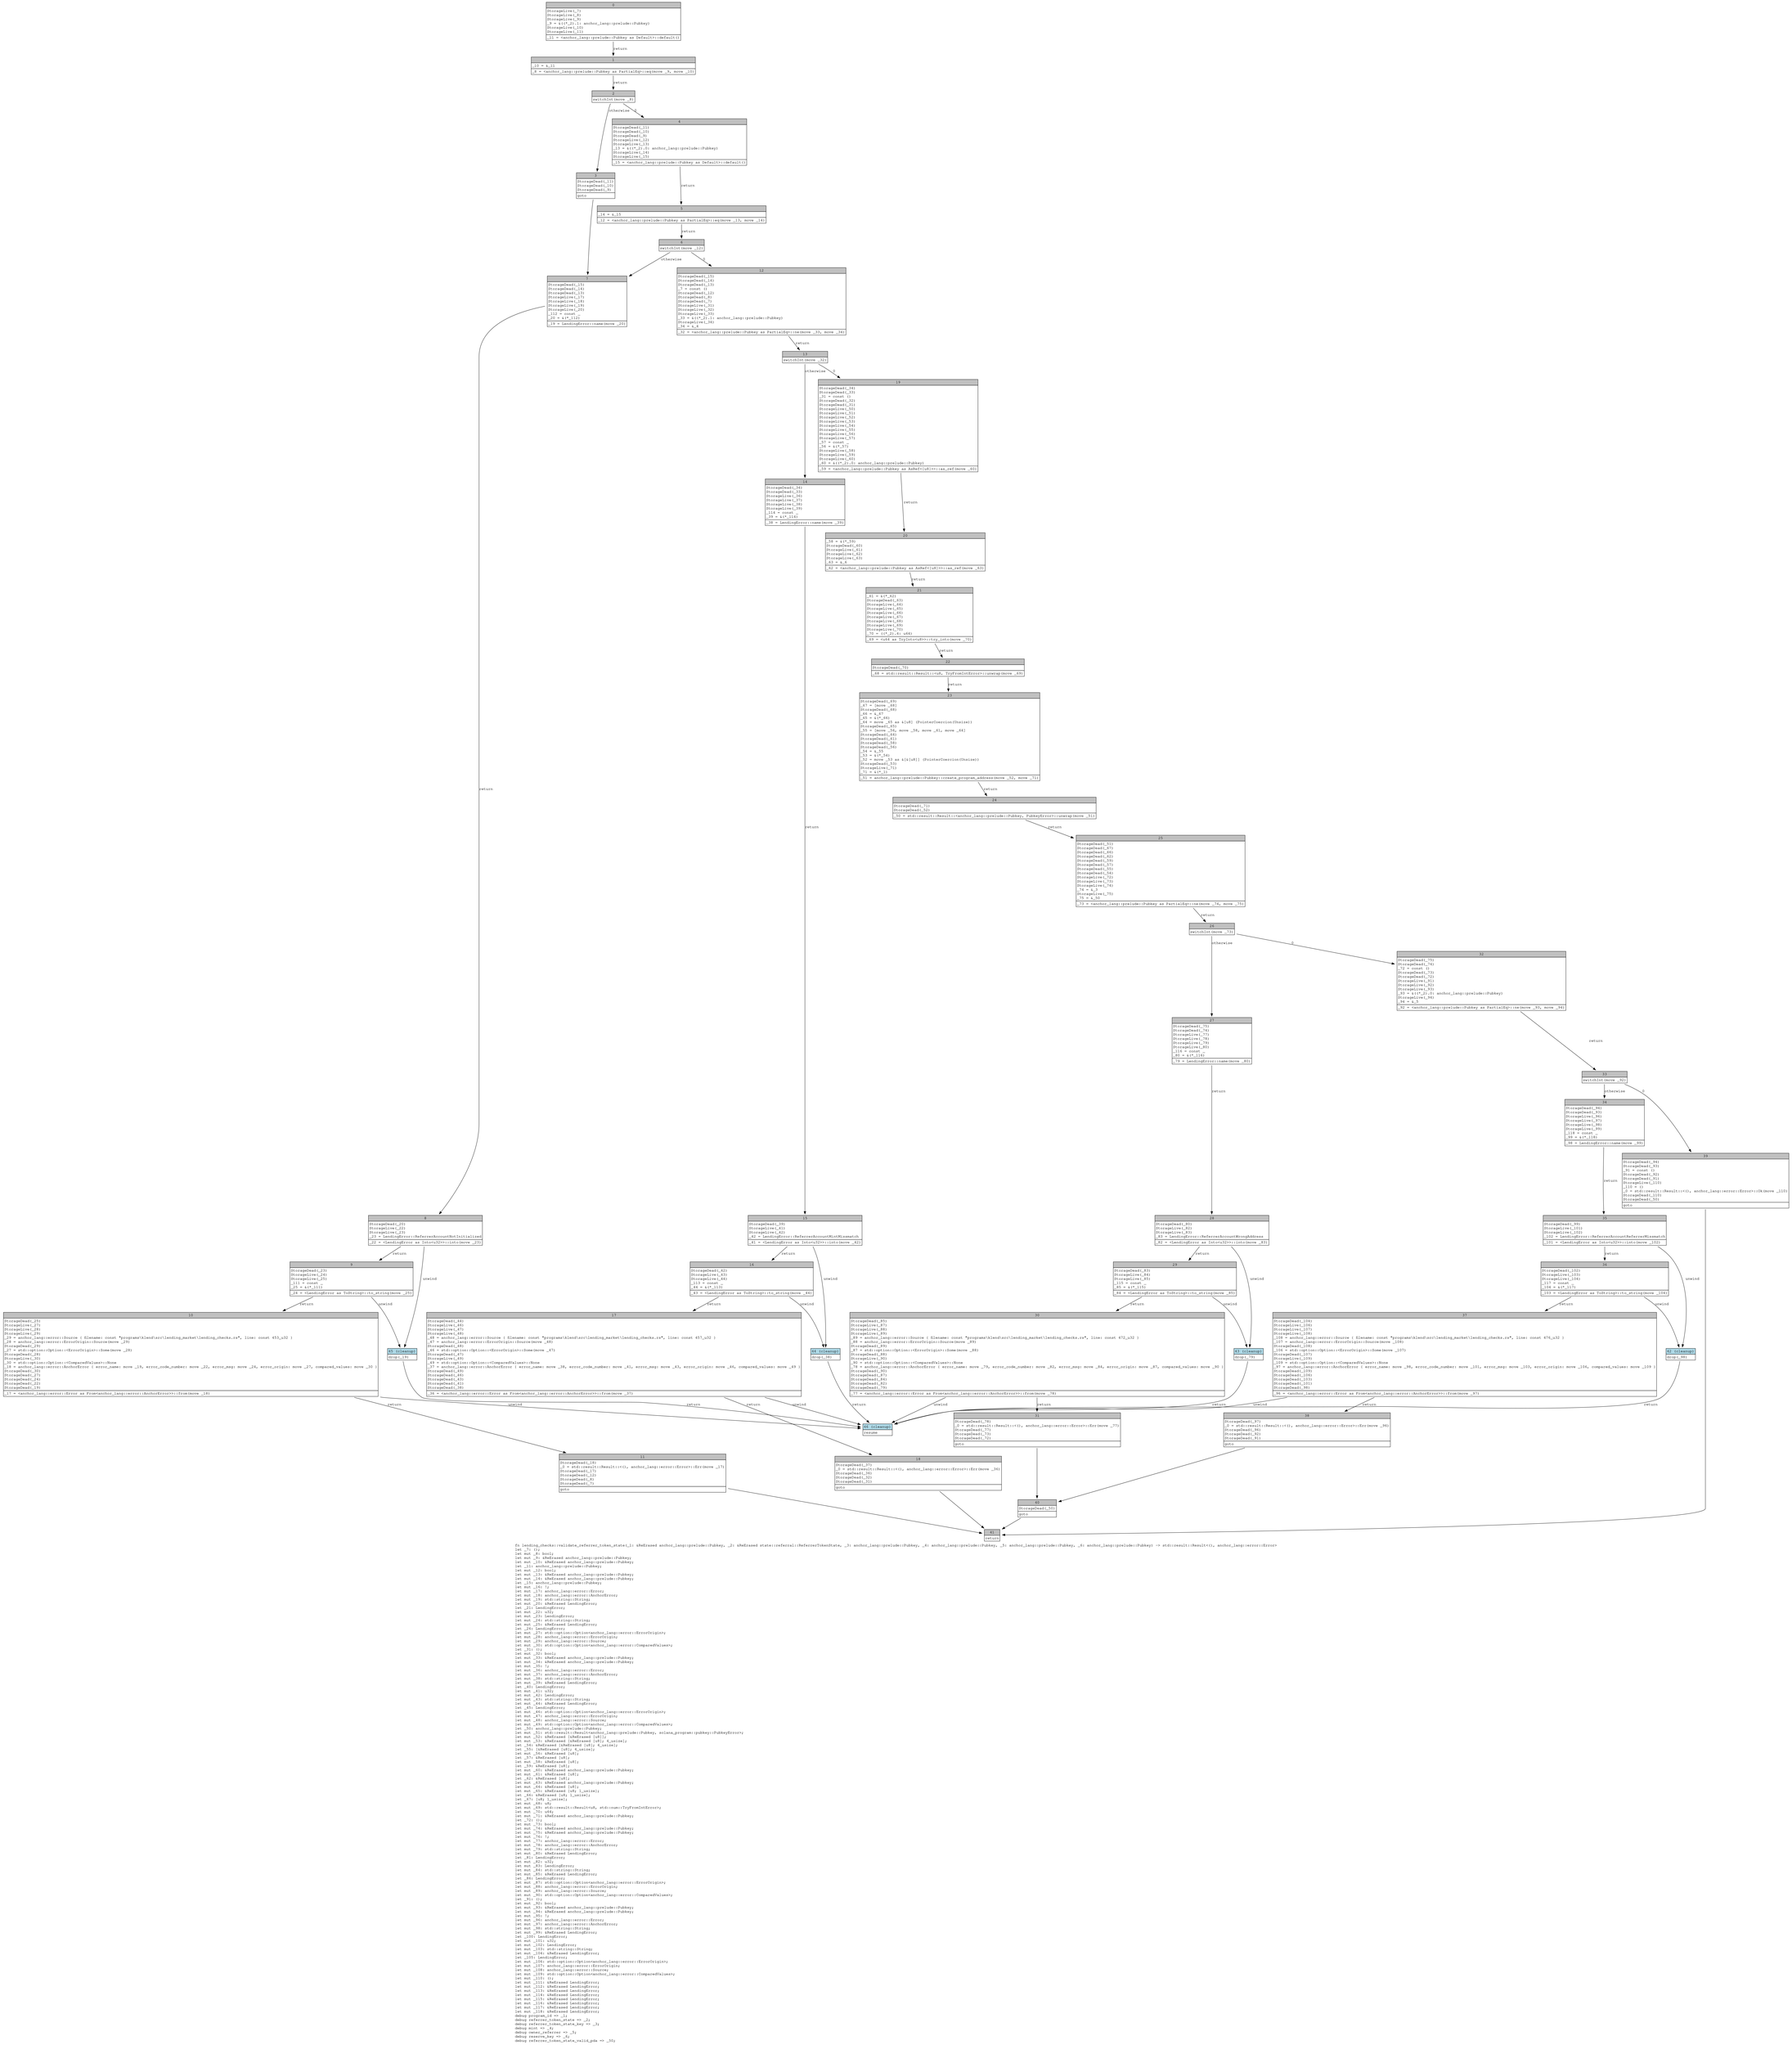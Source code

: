 digraph Mir_0_1195 {
    graph [fontname="Courier, monospace"];
    node [fontname="Courier, monospace"];
    edge [fontname="Courier, monospace"];
    label=<fn lending_checks::validate_referrer_token_state(_1: &amp;ReErased anchor_lang::prelude::Pubkey, _2: &amp;ReErased state::referral::ReferrerTokenState, _3: anchor_lang::prelude::Pubkey, _4: anchor_lang::prelude::Pubkey, _5: anchor_lang::prelude::Pubkey, _6: anchor_lang::prelude::Pubkey) -&gt; std::result::Result&lt;(), anchor_lang::error::Error&gt;<br align="left"/>let _7: ();<br align="left"/>let mut _8: bool;<br align="left"/>let mut _9: &amp;ReErased anchor_lang::prelude::Pubkey;<br align="left"/>let mut _10: &amp;ReErased anchor_lang::prelude::Pubkey;<br align="left"/>let _11: anchor_lang::prelude::Pubkey;<br align="left"/>let mut _12: bool;<br align="left"/>let mut _13: &amp;ReErased anchor_lang::prelude::Pubkey;<br align="left"/>let mut _14: &amp;ReErased anchor_lang::prelude::Pubkey;<br align="left"/>let _15: anchor_lang::prelude::Pubkey;<br align="left"/>let mut _16: !;<br align="left"/>let mut _17: anchor_lang::error::Error;<br align="left"/>let mut _18: anchor_lang::error::AnchorError;<br align="left"/>let mut _19: std::string::String;<br align="left"/>let mut _20: &amp;ReErased LendingError;<br align="left"/>let _21: LendingError;<br align="left"/>let mut _22: u32;<br align="left"/>let mut _23: LendingError;<br align="left"/>let mut _24: std::string::String;<br align="left"/>let mut _25: &amp;ReErased LendingError;<br align="left"/>let _26: LendingError;<br align="left"/>let mut _27: std::option::Option&lt;anchor_lang::error::ErrorOrigin&gt;;<br align="left"/>let mut _28: anchor_lang::error::ErrorOrigin;<br align="left"/>let mut _29: anchor_lang::error::Source;<br align="left"/>let mut _30: std::option::Option&lt;anchor_lang::error::ComparedValues&gt;;<br align="left"/>let _31: ();<br align="left"/>let mut _32: bool;<br align="left"/>let mut _33: &amp;ReErased anchor_lang::prelude::Pubkey;<br align="left"/>let mut _34: &amp;ReErased anchor_lang::prelude::Pubkey;<br align="left"/>let mut _35: !;<br align="left"/>let mut _36: anchor_lang::error::Error;<br align="left"/>let mut _37: anchor_lang::error::AnchorError;<br align="left"/>let mut _38: std::string::String;<br align="left"/>let mut _39: &amp;ReErased LendingError;<br align="left"/>let _40: LendingError;<br align="left"/>let mut _41: u32;<br align="left"/>let mut _42: LendingError;<br align="left"/>let mut _43: std::string::String;<br align="left"/>let mut _44: &amp;ReErased LendingError;<br align="left"/>let _45: LendingError;<br align="left"/>let mut _46: std::option::Option&lt;anchor_lang::error::ErrorOrigin&gt;;<br align="left"/>let mut _47: anchor_lang::error::ErrorOrigin;<br align="left"/>let mut _48: anchor_lang::error::Source;<br align="left"/>let mut _49: std::option::Option&lt;anchor_lang::error::ComparedValues&gt;;<br align="left"/>let _50: anchor_lang::prelude::Pubkey;<br align="left"/>let mut _51: std::result::Result&lt;anchor_lang::prelude::Pubkey, solana_program::pubkey::PubkeyError&gt;;<br align="left"/>let mut _52: &amp;ReErased [&amp;ReErased [u8]];<br align="left"/>let mut _53: &amp;ReErased [&amp;ReErased [u8]; 4_usize];<br align="left"/>let _54: &amp;ReErased [&amp;ReErased [u8]; 4_usize];<br align="left"/>let _55: [&amp;ReErased [u8]; 4_usize];<br align="left"/>let mut _56: &amp;ReErased [u8];<br align="left"/>let _57: &amp;ReErased [u8];<br align="left"/>let mut _58: &amp;ReErased [u8];<br align="left"/>let _59: &amp;ReErased [u8];<br align="left"/>let mut _60: &amp;ReErased anchor_lang::prelude::Pubkey;<br align="left"/>let mut _61: &amp;ReErased [u8];<br align="left"/>let _62: &amp;ReErased [u8];<br align="left"/>let mut _63: &amp;ReErased anchor_lang::prelude::Pubkey;<br align="left"/>let mut _64: &amp;ReErased [u8];<br align="left"/>let mut _65: &amp;ReErased [u8; 1_usize];<br align="left"/>let _66: &amp;ReErased [u8; 1_usize];<br align="left"/>let _67: [u8; 1_usize];<br align="left"/>let mut _68: u8;<br align="left"/>let mut _69: std::result::Result&lt;u8, std::num::TryFromIntError&gt;;<br align="left"/>let mut _70: u64;<br align="left"/>let mut _71: &amp;ReErased anchor_lang::prelude::Pubkey;<br align="left"/>let _72: ();<br align="left"/>let mut _73: bool;<br align="left"/>let mut _74: &amp;ReErased anchor_lang::prelude::Pubkey;<br align="left"/>let mut _75: &amp;ReErased anchor_lang::prelude::Pubkey;<br align="left"/>let mut _76: !;<br align="left"/>let mut _77: anchor_lang::error::Error;<br align="left"/>let mut _78: anchor_lang::error::AnchorError;<br align="left"/>let mut _79: std::string::String;<br align="left"/>let mut _80: &amp;ReErased LendingError;<br align="left"/>let _81: LendingError;<br align="left"/>let mut _82: u32;<br align="left"/>let mut _83: LendingError;<br align="left"/>let mut _84: std::string::String;<br align="left"/>let mut _85: &amp;ReErased LendingError;<br align="left"/>let _86: LendingError;<br align="left"/>let mut _87: std::option::Option&lt;anchor_lang::error::ErrorOrigin&gt;;<br align="left"/>let mut _88: anchor_lang::error::ErrorOrigin;<br align="left"/>let mut _89: anchor_lang::error::Source;<br align="left"/>let mut _90: std::option::Option&lt;anchor_lang::error::ComparedValues&gt;;<br align="left"/>let _91: ();<br align="left"/>let mut _92: bool;<br align="left"/>let mut _93: &amp;ReErased anchor_lang::prelude::Pubkey;<br align="left"/>let mut _94: &amp;ReErased anchor_lang::prelude::Pubkey;<br align="left"/>let mut _95: !;<br align="left"/>let mut _96: anchor_lang::error::Error;<br align="left"/>let mut _97: anchor_lang::error::AnchorError;<br align="left"/>let mut _98: std::string::String;<br align="left"/>let mut _99: &amp;ReErased LendingError;<br align="left"/>let _100: LendingError;<br align="left"/>let mut _101: u32;<br align="left"/>let mut _102: LendingError;<br align="left"/>let mut _103: std::string::String;<br align="left"/>let mut _104: &amp;ReErased LendingError;<br align="left"/>let _105: LendingError;<br align="left"/>let mut _106: std::option::Option&lt;anchor_lang::error::ErrorOrigin&gt;;<br align="left"/>let mut _107: anchor_lang::error::ErrorOrigin;<br align="left"/>let mut _108: anchor_lang::error::Source;<br align="left"/>let mut _109: std::option::Option&lt;anchor_lang::error::ComparedValues&gt;;<br align="left"/>let mut _110: ();<br align="left"/>let mut _111: &amp;ReErased LendingError;<br align="left"/>let mut _112: &amp;ReErased LendingError;<br align="left"/>let mut _113: &amp;ReErased LendingError;<br align="left"/>let mut _114: &amp;ReErased LendingError;<br align="left"/>let mut _115: &amp;ReErased LendingError;<br align="left"/>let mut _116: &amp;ReErased LendingError;<br align="left"/>let mut _117: &amp;ReErased LendingError;<br align="left"/>let mut _118: &amp;ReErased LendingError;<br align="left"/>debug program_id =&gt; _1;<br align="left"/>debug referrer_token_state =&gt; _2;<br align="left"/>debug referrer_token_state_key =&gt; _3;<br align="left"/>debug mint =&gt; _4;<br align="left"/>debug owner_referrer =&gt; _5;<br align="left"/>debug reserve_key =&gt; _6;<br align="left"/>debug referrer_token_state_valid_pda =&gt; _50;<br align="left"/>>;
    bb0__0_1195 [shape="none", label=<<table border="0" cellborder="1" cellspacing="0"><tr><td bgcolor="gray" align="center" colspan="1">0</td></tr><tr><td align="left" balign="left">StorageLive(_7)<br/>StorageLive(_8)<br/>StorageLive(_9)<br/>_9 = &amp;((*_2).1: anchor_lang::prelude::Pubkey)<br/>StorageLive(_10)<br/>StorageLive(_11)<br/></td></tr><tr><td align="left">_11 = &lt;anchor_lang::prelude::Pubkey as Default&gt;::default()</td></tr></table>>];
    bb1__0_1195 [shape="none", label=<<table border="0" cellborder="1" cellspacing="0"><tr><td bgcolor="gray" align="center" colspan="1">1</td></tr><tr><td align="left" balign="left">_10 = &amp;_11<br/></td></tr><tr><td align="left">_8 = &lt;anchor_lang::prelude::Pubkey as PartialEq&gt;::eq(move _9, move _10)</td></tr></table>>];
    bb2__0_1195 [shape="none", label=<<table border="0" cellborder="1" cellspacing="0"><tr><td bgcolor="gray" align="center" colspan="1">2</td></tr><tr><td align="left">switchInt(move _8)</td></tr></table>>];
    bb3__0_1195 [shape="none", label=<<table border="0" cellborder="1" cellspacing="0"><tr><td bgcolor="gray" align="center" colspan="1">3</td></tr><tr><td align="left" balign="left">StorageDead(_11)<br/>StorageDead(_10)<br/>StorageDead(_9)<br/></td></tr><tr><td align="left">goto</td></tr></table>>];
    bb4__0_1195 [shape="none", label=<<table border="0" cellborder="1" cellspacing="0"><tr><td bgcolor="gray" align="center" colspan="1">4</td></tr><tr><td align="left" balign="left">StorageDead(_11)<br/>StorageDead(_10)<br/>StorageDead(_9)<br/>StorageLive(_12)<br/>StorageLive(_13)<br/>_13 = &amp;((*_2).0: anchor_lang::prelude::Pubkey)<br/>StorageLive(_14)<br/>StorageLive(_15)<br/></td></tr><tr><td align="left">_15 = &lt;anchor_lang::prelude::Pubkey as Default&gt;::default()</td></tr></table>>];
    bb5__0_1195 [shape="none", label=<<table border="0" cellborder="1" cellspacing="0"><tr><td bgcolor="gray" align="center" colspan="1">5</td></tr><tr><td align="left" balign="left">_14 = &amp;_15<br/></td></tr><tr><td align="left">_12 = &lt;anchor_lang::prelude::Pubkey as PartialEq&gt;::eq(move _13, move _14)</td></tr></table>>];
    bb6__0_1195 [shape="none", label=<<table border="0" cellborder="1" cellspacing="0"><tr><td bgcolor="gray" align="center" colspan="1">6</td></tr><tr><td align="left">switchInt(move _12)</td></tr></table>>];
    bb7__0_1195 [shape="none", label=<<table border="0" cellborder="1" cellspacing="0"><tr><td bgcolor="gray" align="center" colspan="1">7</td></tr><tr><td align="left" balign="left">StorageDead(_15)<br/>StorageDead(_14)<br/>StorageDead(_13)<br/>StorageLive(_17)<br/>StorageLive(_18)<br/>StorageLive(_19)<br/>StorageLive(_20)<br/>_112 = const _<br/>_20 = &amp;(*_112)<br/></td></tr><tr><td align="left">_19 = LendingError::name(move _20)</td></tr></table>>];
    bb8__0_1195 [shape="none", label=<<table border="0" cellborder="1" cellspacing="0"><tr><td bgcolor="gray" align="center" colspan="1">8</td></tr><tr><td align="left" balign="left">StorageDead(_20)<br/>StorageLive(_22)<br/>StorageLive(_23)<br/>_23 = LendingError::ReferrerAccountNotInitialized<br/></td></tr><tr><td align="left">_22 = &lt;LendingError as Into&lt;u32&gt;&gt;::into(move _23)</td></tr></table>>];
    bb9__0_1195 [shape="none", label=<<table border="0" cellborder="1" cellspacing="0"><tr><td bgcolor="gray" align="center" colspan="1">9</td></tr><tr><td align="left" balign="left">StorageDead(_23)<br/>StorageLive(_24)<br/>StorageLive(_25)<br/>_111 = const _<br/>_25 = &amp;(*_111)<br/></td></tr><tr><td align="left">_24 = &lt;LendingError as ToString&gt;::to_string(move _25)</td></tr></table>>];
    bb10__0_1195 [shape="none", label=<<table border="0" cellborder="1" cellspacing="0"><tr><td bgcolor="gray" align="center" colspan="1">10</td></tr><tr><td align="left" balign="left">StorageDead(_25)<br/>StorageLive(_27)<br/>StorageLive(_28)<br/>StorageLive(_29)<br/>_29 = anchor_lang::error::Source { filename: const &quot;programs\\klend\\src\\lending_market\\lending_checks.rs&quot;, line: const 453_u32 }<br/>_28 = anchor_lang::error::ErrorOrigin::Source(move _29)<br/>StorageDead(_29)<br/>_27 = std::option::Option::&lt;ErrorOrigin&gt;::Some(move _28)<br/>StorageDead(_28)<br/>StorageLive(_30)<br/>_30 = std::option::Option::&lt;ComparedValues&gt;::None<br/>_18 = anchor_lang::error::AnchorError { error_name: move _19, error_code_number: move _22, error_msg: move _24, error_origin: move _27, compared_values: move _30 }<br/>StorageDead(_30)<br/>StorageDead(_27)<br/>StorageDead(_24)<br/>StorageDead(_22)<br/>StorageDead(_19)<br/></td></tr><tr><td align="left">_17 = &lt;anchor_lang::error::Error as From&lt;anchor_lang::error::AnchorError&gt;&gt;::from(move _18)</td></tr></table>>];
    bb11__0_1195 [shape="none", label=<<table border="0" cellborder="1" cellspacing="0"><tr><td bgcolor="gray" align="center" colspan="1">11</td></tr><tr><td align="left" balign="left">StorageDead(_18)<br/>_0 = std::result::Result::&lt;(), anchor_lang::error::Error&gt;::Err(move _17)<br/>StorageDead(_17)<br/>StorageDead(_12)<br/>StorageDead(_8)<br/>StorageDead(_7)<br/></td></tr><tr><td align="left">goto</td></tr></table>>];
    bb12__0_1195 [shape="none", label=<<table border="0" cellborder="1" cellspacing="0"><tr><td bgcolor="gray" align="center" colspan="1">12</td></tr><tr><td align="left" balign="left">StorageDead(_15)<br/>StorageDead(_14)<br/>StorageDead(_13)<br/>_7 = const ()<br/>StorageDead(_12)<br/>StorageDead(_8)<br/>StorageDead(_7)<br/>StorageLive(_31)<br/>StorageLive(_32)<br/>StorageLive(_33)<br/>_33 = &amp;((*_2).1: anchor_lang::prelude::Pubkey)<br/>StorageLive(_34)<br/>_34 = &amp;_4<br/></td></tr><tr><td align="left">_32 = &lt;anchor_lang::prelude::Pubkey as PartialEq&gt;::ne(move _33, move _34)</td></tr></table>>];
    bb13__0_1195 [shape="none", label=<<table border="0" cellborder="1" cellspacing="0"><tr><td bgcolor="gray" align="center" colspan="1">13</td></tr><tr><td align="left">switchInt(move _32)</td></tr></table>>];
    bb14__0_1195 [shape="none", label=<<table border="0" cellborder="1" cellspacing="0"><tr><td bgcolor="gray" align="center" colspan="1">14</td></tr><tr><td align="left" balign="left">StorageDead(_34)<br/>StorageDead(_33)<br/>StorageLive(_36)<br/>StorageLive(_37)<br/>StorageLive(_38)<br/>StorageLive(_39)<br/>_114 = const _<br/>_39 = &amp;(*_114)<br/></td></tr><tr><td align="left">_38 = LendingError::name(move _39)</td></tr></table>>];
    bb15__0_1195 [shape="none", label=<<table border="0" cellborder="1" cellspacing="0"><tr><td bgcolor="gray" align="center" colspan="1">15</td></tr><tr><td align="left" balign="left">StorageDead(_39)<br/>StorageLive(_41)<br/>StorageLive(_42)<br/>_42 = LendingError::ReferrerAccountMintMissmatch<br/></td></tr><tr><td align="left">_41 = &lt;LendingError as Into&lt;u32&gt;&gt;::into(move _42)</td></tr></table>>];
    bb16__0_1195 [shape="none", label=<<table border="0" cellborder="1" cellspacing="0"><tr><td bgcolor="gray" align="center" colspan="1">16</td></tr><tr><td align="left" balign="left">StorageDead(_42)<br/>StorageLive(_43)<br/>StorageLive(_44)<br/>_113 = const _<br/>_44 = &amp;(*_113)<br/></td></tr><tr><td align="left">_43 = &lt;LendingError as ToString&gt;::to_string(move _44)</td></tr></table>>];
    bb17__0_1195 [shape="none", label=<<table border="0" cellborder="1" cellspacing="0"><tr><td bgcolor="gray" align="center" colspan="1">17</td></tr><tr><td align="left" balign="left">StorageDead(_44)<br/>StorageLive(_46)<br/>StorageLive(_47)<br/>StorageLive(_48)<br/>_48 = anchor_lang::error::Source { filename: const &quot;programs\\klend\\src\\lending_market\\lending_checks.rs&quot;, line: const 457_u32 }<br/>_47 = anchor_lang::error::ErrorOrigin::Source(move _48)<br/>StorageDead(_48)<br/>_46 = std::option::Option::&lt;ErrorOrigin&gt;::Some(move _47)<br/>StorageDead(_47)<br/>StorageLive(_49)<br/>_49 = std::option::Option::&lt;ComparedValues&gt;::None<br/>_37 = anchor_lang::error::AnchorError { error_name: move _38, error_code_number: move _41, error_msg: move _43, error_origin: move _46, compared_values: move _49 }<br/>StorageDead(_49)<br/>StorageDead(_46)<br/>StorageDead(_43)<br/>StorageDead(_41)<br/>StorageDead(_38)<br/></td></tr><tr><td align="left">_36 = &lt;anchor_lang::error::Error as From&lt;anchor_lang::error::AnchorError&gt;&gt;::from(move _37)</td></tr></table>>];
    bb18__0_1195 [shape="none", label=<<table border="0" cellborder="1" cellspacing="0"><tr><td bgcolor="gray" align="center" colspan="1">18</td></tr><tr><td align="left" balign="left">StorageDead(_37)<br/>_0 = std::result::Result::&lt;(), anchor_lang::error::Error&gt;::Err(move _36)<br/>StorageDead(_36)<br/>StorageDead(_32)<br/>StorageDead(_31)<br/></td></tr><tr><td align="left">goto</td></tr></table>>];
    bb19__0_1195 [shape="none", label=<<table border="0" cellborder="1" cellspacing="0"><tr><td bgcolor="gray" align="center" colspan="1">19</td></tr><tr><td align="left" balign="left">StorageDead(_34)<br/>StorageDead(_33)<br/>_31 = const ()<br/>StorageDead(_32)<br/>StorageDead(_31)<br/>StorageLive(_50)<br/>StorageLive(_51)<br/>StorageLive(_52)<br/>StorageLive(_53)<br/>StorageLive(_54)<br/>StorageLive(_55)<br/>StorageLive(_56)<br/>StorageLive(_57)<br/>_57 = const _<br/>_56 = &amp;(*_57)<br/>StorageLive(_58)<br/>StorageLive(_59)<br/>StorageLive(_60)<br/>_60 = &amp;((*_2).0: anchor_lang::prelude::Pubkey)<br/></td></tr><tr><td align="left">_59 = &lt;anchor_lang::prelude::Pubkey as AsRef&lt;[u8]&gt;&gt;::as_ref(move _60)</td></tr></table>>];
    bb20__0_1195 [shape="none", label=<<table border="0" cellborder="1" cellspacing="0"><tr><td bgcolor="gray" align="center" colspan="1">20</td></tr><tr><td align="left" balign="left">_58 = &amp;(*_59)<br/>StorageDead(_60)<br/>StorageLive(_61)<br/>StorageLive(_62)<br/>StorageLive(_63)<br/>_63 = &amp;_6<br/></td></tr><tr><td align="left">_62 = &lt;anchor_lang::prelude::Pubkey as AsRef&lt;[u8]&gt;&gt;::as_ref(move _63)</td></tr></table>>];
    bb21__0_1195 [shape="none", label=<<table border="0" cellborder="1" cellspacing="0"><tr><td bgcolor="gray" align="center" colspan="1">21</td></tr><tr><td align="left" balign="left">_61 = &amp;(*_62)<br/>StorageDead(_63)<br/>StorageLive(_64)<br/>StorageLive(_65)<br/>StorageLive(_66)<br/>StorageLive(_67)<br/>StorageLive(_68)<br/>StorageLive(_69)<br/>StorageLive(_70)<br/>_70 = ((*_2).4: u64)<br/></td></tr><tr><td align="left">_69 = &lt;u64 as TryInto&lt;u8&gt;&gt;::try_into(move _70)</td></tr></table>>];
    bb22__0_1195 [shape="none", label=<<table border="0" cellborder="1" cellspacing="0"><tr><td bgcolor="gray" align="center" colspan="1">22</td></tr><tr><td align="left" balign="left">StorageDead(_70)<br/></td></tr><tr><td align="left">_68 = std::result::Result::&lt;u8, TryFromIntError&gt;::unwrap(move _69)</td></tr></table>>];
    bb23__0_1195 [shape="none", label=<<table border="0" cellborder="1" cellspacing="0"><tr><td bgcolor="gray" align="center" colspan="1">23</td></tr><tr><td align="left" balign="left">StorageDead(_69)<br/>_67 = [move _68]<br/>StorageDead(_68)<br/>_66 = &amp;_67<br/>_65 = &amp;(*_66)<br/>_64 = move _65 as &amp;[u8] (PointerCoercion(Unsize))<br/>StorageDead(_65)<br/>_55 = [move _56, move _58, move _61, move _64]<br/>StorageDead(_64)<br/>StorageDead(_61)<br/>StorageDead(_58)<br/>StorageDead(_56)<br/>_54 = &amp;_55<br/>_53 = &amp;(*_54)<br/>_52 = move _53 as &amp;[&amp;[u8]] (PointerCoercion(Unsize))<br/>StorageDead(_53)<br/>StorageLive(_71)<br/>_71 = &amp;(*_1)<br/></td></tr><tr><td align="left">_51 = anchor_lang::prelude::Pubkey::create_program_address(move _52, move _71)</td></tr></table>>];
    bb24__0_1195 [shape="none", label=<<table border="0" cellborder="1" cellspacing="0"><tr><td bgcolor="gray" align="center" colspan="1">24</td></tr><tr><td align="left" balign="left">StorageDead(_71)<br/>StorageDead(_52)<br/></td></tr><tr><td align="left">_50 = std::result::Result::&lt;anchor_lang::prelude::Pubkey, PubkeyError&gt;::unwrap(move _51)</td></tr></table>>];
    bb25__0_1195 [shape="none", label=<<table border="0" cellborder="1" cellspacing="0"><tr><td bgcolor="gray" align="center" colspan="1">25</td></tr><tr><td align="left" balign="left">StorageDead(_51)<br/>StorageDead(_67)<br/>StorageDead(_66)<br/>StorageDead(_62)<br/>StorageDead(_59)<br/>StorageDead(_57)<br/>StorageDead(_55)<br/>StorageDead(_54)<br/>StorageLive(_72)<br/>StorageLive(_73)<br/>StorageLive(_74)<br/>_74 = &amp;_3<br/>StorageLive(_75)<br/>_75 = &amp;_50<br/></td></tr><tr><td align="left">_73 = &lt;anchor_lang::prelude::Pubkey as PartialEq&gt;::ne(move _74, move _75)</td></tr></table>>];
    bb26__0_1195 [shape="none", label=<<table border="0" cellborder="1" cellspacing="0"><tr><td bgcolor="gray" align="center" colspan="1">26</td></tr><tr><td align="left">switchInt(move _73)</td></tr></table>>];
    bb27__0_1195 [shape="none", label=<<table border="0" cellborder="1" cellspacing="0"><tr><td bgcolor="gray" align="center" colspan="1">27</td></tr><tr><td align="left" balign="left">StorageDead(_75)<br/>StorageDead(_74)<br/>StorageLive(_77)<br/>StorageLive(_78)<br/>StorageLive(_79)<br/>StorageLive(_80)<br/>_116 = const _<br/>_80 = &amp;(*_116)<br/></td></tr><tr><td align="left">_79 = LendingError::name(move _80)</td></tr></table>>];
    bb28__0_1195 [shape="none", label=<<table border="0" cellborder="1" cellspacing="0"><tr><td bgcolor="gray" align="center" colspan="1">28</td></tr><tr><td align="left" balign="left">StorageDead(_80)<br/>StorageLive(_82)<br/>StorageLive(_83)<br/>_83 = LendingError::ReferrerAccountWrongAddress<br/></td></tr><tr><td align="left">_82 = &lt;LendingError as Into&lt;u32&gt;&gt;::into(move _83)</td></tr></table>>];
    bb29__0_1195 [shape="none", label=<<table border="0" cellborder="1" cellspacing="0"><tr><td bgcolor="gray" align="center" colspan="1">29</td></tr><tr><td align="left" balign="left">StorageDead(_83)<br/>StorageLive(_84)<br/>StorageLive(_85)<br/>_115 = const _<br/>_85 = &amp;(*_115)<br/></td></tr><tr><td align="left">_84 = &lt;LendingError as ToString&gt;::to_string(move _85)</td></tr></table>>];
    bb30__0_1195 [shape="none", label=<<table border="0" cellborder="1" cellspacing="0"><tr><td bgcolor="gray" align="center" colspan="1">30</td></tr><tr><td align="left" balign="left">StorageDead(_85)<br/>StorageLive(_87)<br/>StorageLive(_88)<br/>StorageLive(_89)<br/>_89 = anchor_lang::error::Source { filename: const &quot;programs\\klend\\src\\lending_market\\lending_checks.rs&quot;, line: const 472_u32 }<br/>_88 = anchor_lang::error::ErrorOrigin::Source(move _89)<br/>StorageDead(_89)<br/>_87 = std::option::Option::&lt;ErrorOrigin&gt;::Some(move _88)<br/>StorageDead(_88)<br/>StorageLive(_90)<br/>_90 = std::option::Option::&lt;ComparedValues&gt;::None<br/>_78 = anchor_lang::error::AnchorError { error_name: move _79, error_code_number: move _82, error_msg: move _84, error_origin: move _87, compared_values: move _90 }<br/>StorageDead(_90)<br/>StorageDead(_87)<br/>StorageDead(_84)<br/>StorageDead(_82)<br/>StorageDead(_79)<br/></td></tr><tr><td align="left">_77 = &lt;anchor_lang::error::Error as From&lt;anchor_lang::error::AnchorError&gt;&gt;::from(move _78)</td></tr></table>>];
    bb31__0_1195 [shape="none", label=<<table border="0" cellborder="1" cellspacing="0"><tr><td bgcolor="gray" align="center" colspan="1">31</td></tr><tr><td align="left" balign="left">StorageDead(_78)<br/>_0 = std::result::Result::&lt;(), anchor_lang::error::Error&gt;::Err(move _77)<br/>StorageDead(_77)<br/>StorageDead(_73)<br/>StorageDead(_72)<br/></td></tr><tr><td align="left">goto</td></tr></table>>];
    bb32__0_1195 [shape="none", label=<<table border="0" cellborder="1" cellspacing="0"><tr><td bgcolor="gray" align="center" colspan="1">32</td></tr><tr><td align="left" balign="left">StorageDead(_75)<br/>StorageDead(_74)<br/>_72 = const ()<br/>StorageDead(_73)<br/>StorageDead(_72)<br/>StorageLive(_91)<br/>StorageLive(_92)<br/>StorageLive(_93)<br/>_93 = &amp;((*_2).0: anchor_lang::prelude::Pubkey)<br/>StorageLive(_94)<br/>_94 = &amp;_5<br/></td></tr><tr><td align="left">_92 = &lt;anchor_lang::prelude::Pubkey as PartialEq&gt;::ne(move _93, move _94)</td></tr></table>>];
    bb33__0_1195 [shape="none", label=<<table border="0" cellborder="1" cellspacing="0"><tr><td bgcolor="gray" align="center" colspan="1">33</td></tr><tr><td align="left">switchInt(move _92)</td></tr></table>>];
    bb34__0_1195 [shape="none", label=<<table border="0" cellborder="1" cellspacing="0"><tr><td bgcolor="gray" align="center" colspan="1">34</td></tr><tr><td align="left" balign="left">StorageDead(_94)<br/>StorageDead(_93)<br/>StorageLive(_96)<br/>StorageLive(_97)<br/>StorageLive(_98)<br/>StorageLive(_99)<br/>_118 = const _<br/>_99 = &amp;(*_118)<br/></td></tr><tr><td align="left">_98 = LendingError::name(move _99)</td></tr></table>>];
    bb35__0_1195 [shape="none", label=<<table border="0" cellborder="1" cellspacing="0"><tr><td bgcolor="gray" align="center" colspan="1">35</td></tr><tr><td align="left" balign="left">StorageDead(_99)<br/>StorageLive(_101)<br/>StorageLive(_102)<br/>_102 = LendingError::ReferrerAccountReferrerMissmatch<br/></td></tr><tr><td align="left">_101 = &lt;LendingError as Into&lt;u32&gt;&gt;::into(move _102)</td></tr></table>>];
    bb36__0_1195 [shape="none", label=<<table border="0" cellborder="1" cellspacing="0"><tr><td bgcolor="gray" align="center" colspan="1">36</td></tr><tr><td align="left" balign="left">StorageDead(_102)<br/>StorageLive(_103)<br/>StorageLive(_104)<br/>_117 = const _<br/>_104 = &amp;(*_117)<br/></td></tr><tr><td align="left">_103 = &lt;LendingError as ToString&gt;::to_string(move _104)</td></tr></table>>];
    bb37__0_1195 [shape="none", label=<<table border="0" cellborder="1" cellspacing="0"><tr><td bgcolor="gray" align="center" colspan="1">37</td></tr><tr><td align="left" balign="left">StorageDead(_104)<br/>StorageLive(_106)<br/>StorageLive(_107)<br/>StorageLive(_108)<br/>_108 = anchor_lang::error::Source { filename: const &quot;programs\\klend\\src\\lending_market\\lending_checks.rs&quot;, line: const 476_u32 }<br/>_107 = anchor_lang::error::ErrorOrigin::Source(move _108)<br/>StorageDead(_108)<br/>_106 = std::option::Option::&lt;ErrorOrigin&gt;::Some(move _107)<br/>StorageDead(_107)<br/>StorageLive(_109)<br/>_109 = std::option::Option::&lt;ComparedValues&gt;::None<br/>_97 = anchor_lang::error::AnchorError { error_name: move _98, error_code_number: move _101, error_msg: move _103, error_origin: move _106, compared_values: move _109 }<br/>StorageDead(_109)<br/>StorageDead(_106)<br/>StorageDead(_103)<br/>StorageDead(_101)<br/>StorageDead(_98)<br/></td></tr><tr><td align="left">_96 = &lt;anchor_lang::error::Error as From&lt;anchor_lang::error::AnchorError&gt;&gt;::from(move _97)</td></tr></table>>];
    bb38__0_1195 [shape="none", label=<<table border="0" cellborder="1" cellspacing="0"><tr><td bgcolor="gray" align="center" colspan="1">38</td></tr><tr><td align="left" balign="left">StorageDead(_97)<br/>_0 = std::result::Result::&lt;(), anchor_lang::error::Error&gt;::Err(move _96)<br/>StorageDead(_96)<br/>StorageDead(_92)<br/>StorageDead(_91)<br/></td></tr><tr><td align="left">goto</td></tr></table>>];
    bb39__0_1195 [shape="none", label=<<table border="0" cellborder="1" cellspacing="0"><tr><td bgcolor="gray" align="center" colspan="1">39</td></tr><tr><td align="left" balign="left">StorageDead(_94)<br/>StorageDead(_93)<br/>_91 = const ()<br/>StorageDead(_92)<br/>StorageDead(_91)<br/>StorageLive(_110)<br/>_110 = ()<br/>_0 = std::result::Result::&lt;(), anchor_lang::error::Error&gt;::Ok(move _110)<br/>StorageDead(_110)<br/>StorageDead(_50)<br/></td></tr><tr><td align="left">goto</td></tr></table>>];
    bb40__0_1195 [shape="none", label=<<table border="0" cellborder="1" cellspacing="0"><tr><td bgcolor="gray" align="center" colspan="1">40</td></tr><tr><td align="left" balign="left">StorageDead(_50)<br/></td></tr><tr><td align="left">goto</td></tr></table>>];
    bb41__0_1195 [shape="none", label=<<table border="0" cellborder="1" cellspacing="0"><tr><td bgcolor="gray" align="center" colspan="1">41</td></tr><tr><td align="left">return</td></tr></table>>];
    bb42__0_1195 [shape="none", label=<<table border="0" cellborder="1" cellspacing="0"><tr><td bgcolor="lightblue" align="center" colspan="1">42 (cleanup)</td></tr><tr><td align="left">drop(_98)</td></tr></table>>];
    bb43__0_1195 [shape="none", label=<<table border="0" cellborder="1" cellspacing="0"><tr><td bgcolor="lightblue" align="center" colspan="1">43 (cleanup)</td></tr><tr><td align="left">drop(_79)</td></tr></table>>];
    bb44__0_1195 [shape="none", label=<<table border="0" cellborder="1" cellspacing="0"><tr><td bgcolor="lightblue" align="center" colspan="1">44 (cleanup)</td></tr><tr><td align="left">drop(_38)</td></tr></table>>];
    bb45__0_1195 [shape="none", label=<<table border="0" cellborder="1" cellspacing="0"><tr><td bgcolor="lightblue" align="center" colspan="1">45 (cleanup)</td></tr><tr><td align="left">drop(_19)</td></tr></table>>];
    bb46__0_1195 [shape="none", label=<<table border="0" cellborder="1" cellspacing="0"><tr><td bgcolor="lightblue" align="center" colspan="1">46 (cleanup)</td></tr><tr><td align="left">resume</td></tr></table>>];
    bb0__0_1195 -> bb1__0_1195 [label="return"];
    bb1__0_1195 -> bb2__0_1195 [label="return"];
    bb2__0_1195 -> bb4__0_1195 [label="0"];
    bb2__0_1195 -> bb3__0_1195 [label="otherwise"];
    bb3__0_1195 -> bb7__0_1195 [label=""];
    bb4__0_1195 -> bb5__0_1195 [label="return"];
    bb5__0_1195 -> bb6__0_1195 [label="return"];
    bb6__0_1195 -> bb12__0_1195 [label="0"];
    bb6__0_1195 -> bb7__0_1195 [label="otherwise"];
    bb7__0_1195 -> bb8__0_1195 [label="return"];
    bb8__0_1195 -> bb9__0_1195 [label="return"];
    bb8__0_1195 -> bb45__0_1195 [label="unwind"];
    bb9__0_1195 -> bb10__0_1195 [label="return"];
    bb9__0_1195 -> bb45__0_1195 [label="unwind"];
    bb10__0_1195 -> bb11__0_1195 [label="return"];
    bb10__0_1195 -> bb46__0_1195 [label="unwind"];
    bb11__0_1195 -> bb41__0_1195 [label=""];
    bb12__0_1195 -> bb13__0_1195 [label="return"];
    bb13__0_1195 -> bb19__0_1195 [label="0"];
    bb13__0_1195 -> bb14__0_1195 [label="otherwise"];
    bb14__0_1195 -> bb15__0_1195 [label="return"];
    bb15__0_1195 -> bb16__0_1195 [label="return"];
    bb15__0_1195 -> bb44__0_1195 [label="unwind"];
    bb16__0_1195 -> bb17__0_1195 [label="return"];
    bb16__0_1195 -> bb44__0_1195 [label="unwind"];
    bb17__0_1195 -> bb18__0_1195 [label="return"];
    bb17__0_1195 -> bb46__0_1195 [label="unwind"];
    bb18__0_1195 -> bb41__0_1195 [label=""];
    bb19__0_1195 -> bb20__0_1195 [label="return"];
    bb20__0_1195 -> bb21__0_1195 [label="return"];
    bb21__0_1195 -> bb22__0_1195 [label="return"];
    bb22__0_1195 -> bb23__0_1195 [label="return"];
    bb23__0_1195 -> bb24__0_1195 [label="return"];
    bb24__0_1195 -> bb25__0_1195 [label="return"];
    bb25__0_1195 -> bb26__0_1195 [label="return"];
    bb26__0_1195 -> bb32__0_1195 [label="0"];
    bb26__0_1195 -> bb27__0_1195 [label="otherwise"];
    bb27__0_1195 -> bb28__0_1195 [label="return"];
    bb28__0_1195 -> bb29__0_1195 [label="return"];
    bb28__0_1195 -> bb43__0_1195 [label="unwind"];
    bb29__0_1195 -> bb30__0_1195 [label="return"];
    bb29__0_1195 -> bb43__0_1195 [label="unwind"];
    bb30__0_1195 -> bb31__0_1195 [label="return"];
    bb30__0_1195 -> bb46__0_1195 [label="unwind"];
    bb31__0_1195 -> bb40__0_1195 [label=""];
    bb32__0_1195 -> bb33__0_1195 [label="return"];
    bb33__0_1195 -> bb39__0_1195 [label="0"];
    bb33__0_1195 -> bb34__0_1195 [label="otherwise"];
    bb34__0_1195 -> bb35__0_1195 [label="return"];
    bb35__0_1195 -> bb36__0_1195 [label="return"];
    bb35__0_1195 -> bb42__0_1195 [label="unwind"];
    bb36__0_1195 -> bb37__0_1195 [label="return"];
    bb36__0_1195 -> bb42__0_1195 [label="unwind"];
    bb37__0_1195 -> bb38__0_1195 [label="return"];
    bb37__0_1195 -> bb46__0_1195 [label="unwind"];
    bb38__0_1195 -> bb40__0_1195 [label=""];
    bb39__0_1195 -> bb41__0_1195 [label=""];
    bb40__0_1195 -> bb41__0_1195 [label=""];
    bb42__0_1195 -> bb46__0_1195 [label="return"];
    bb43__0_1195 -> bb46__0_1195 [label="return"];
    bb44__0_1195 -> bb46__0_1195 [label="return"];
    bb45__0_1195 -> bb46__0_1195 [label="return"];
}
